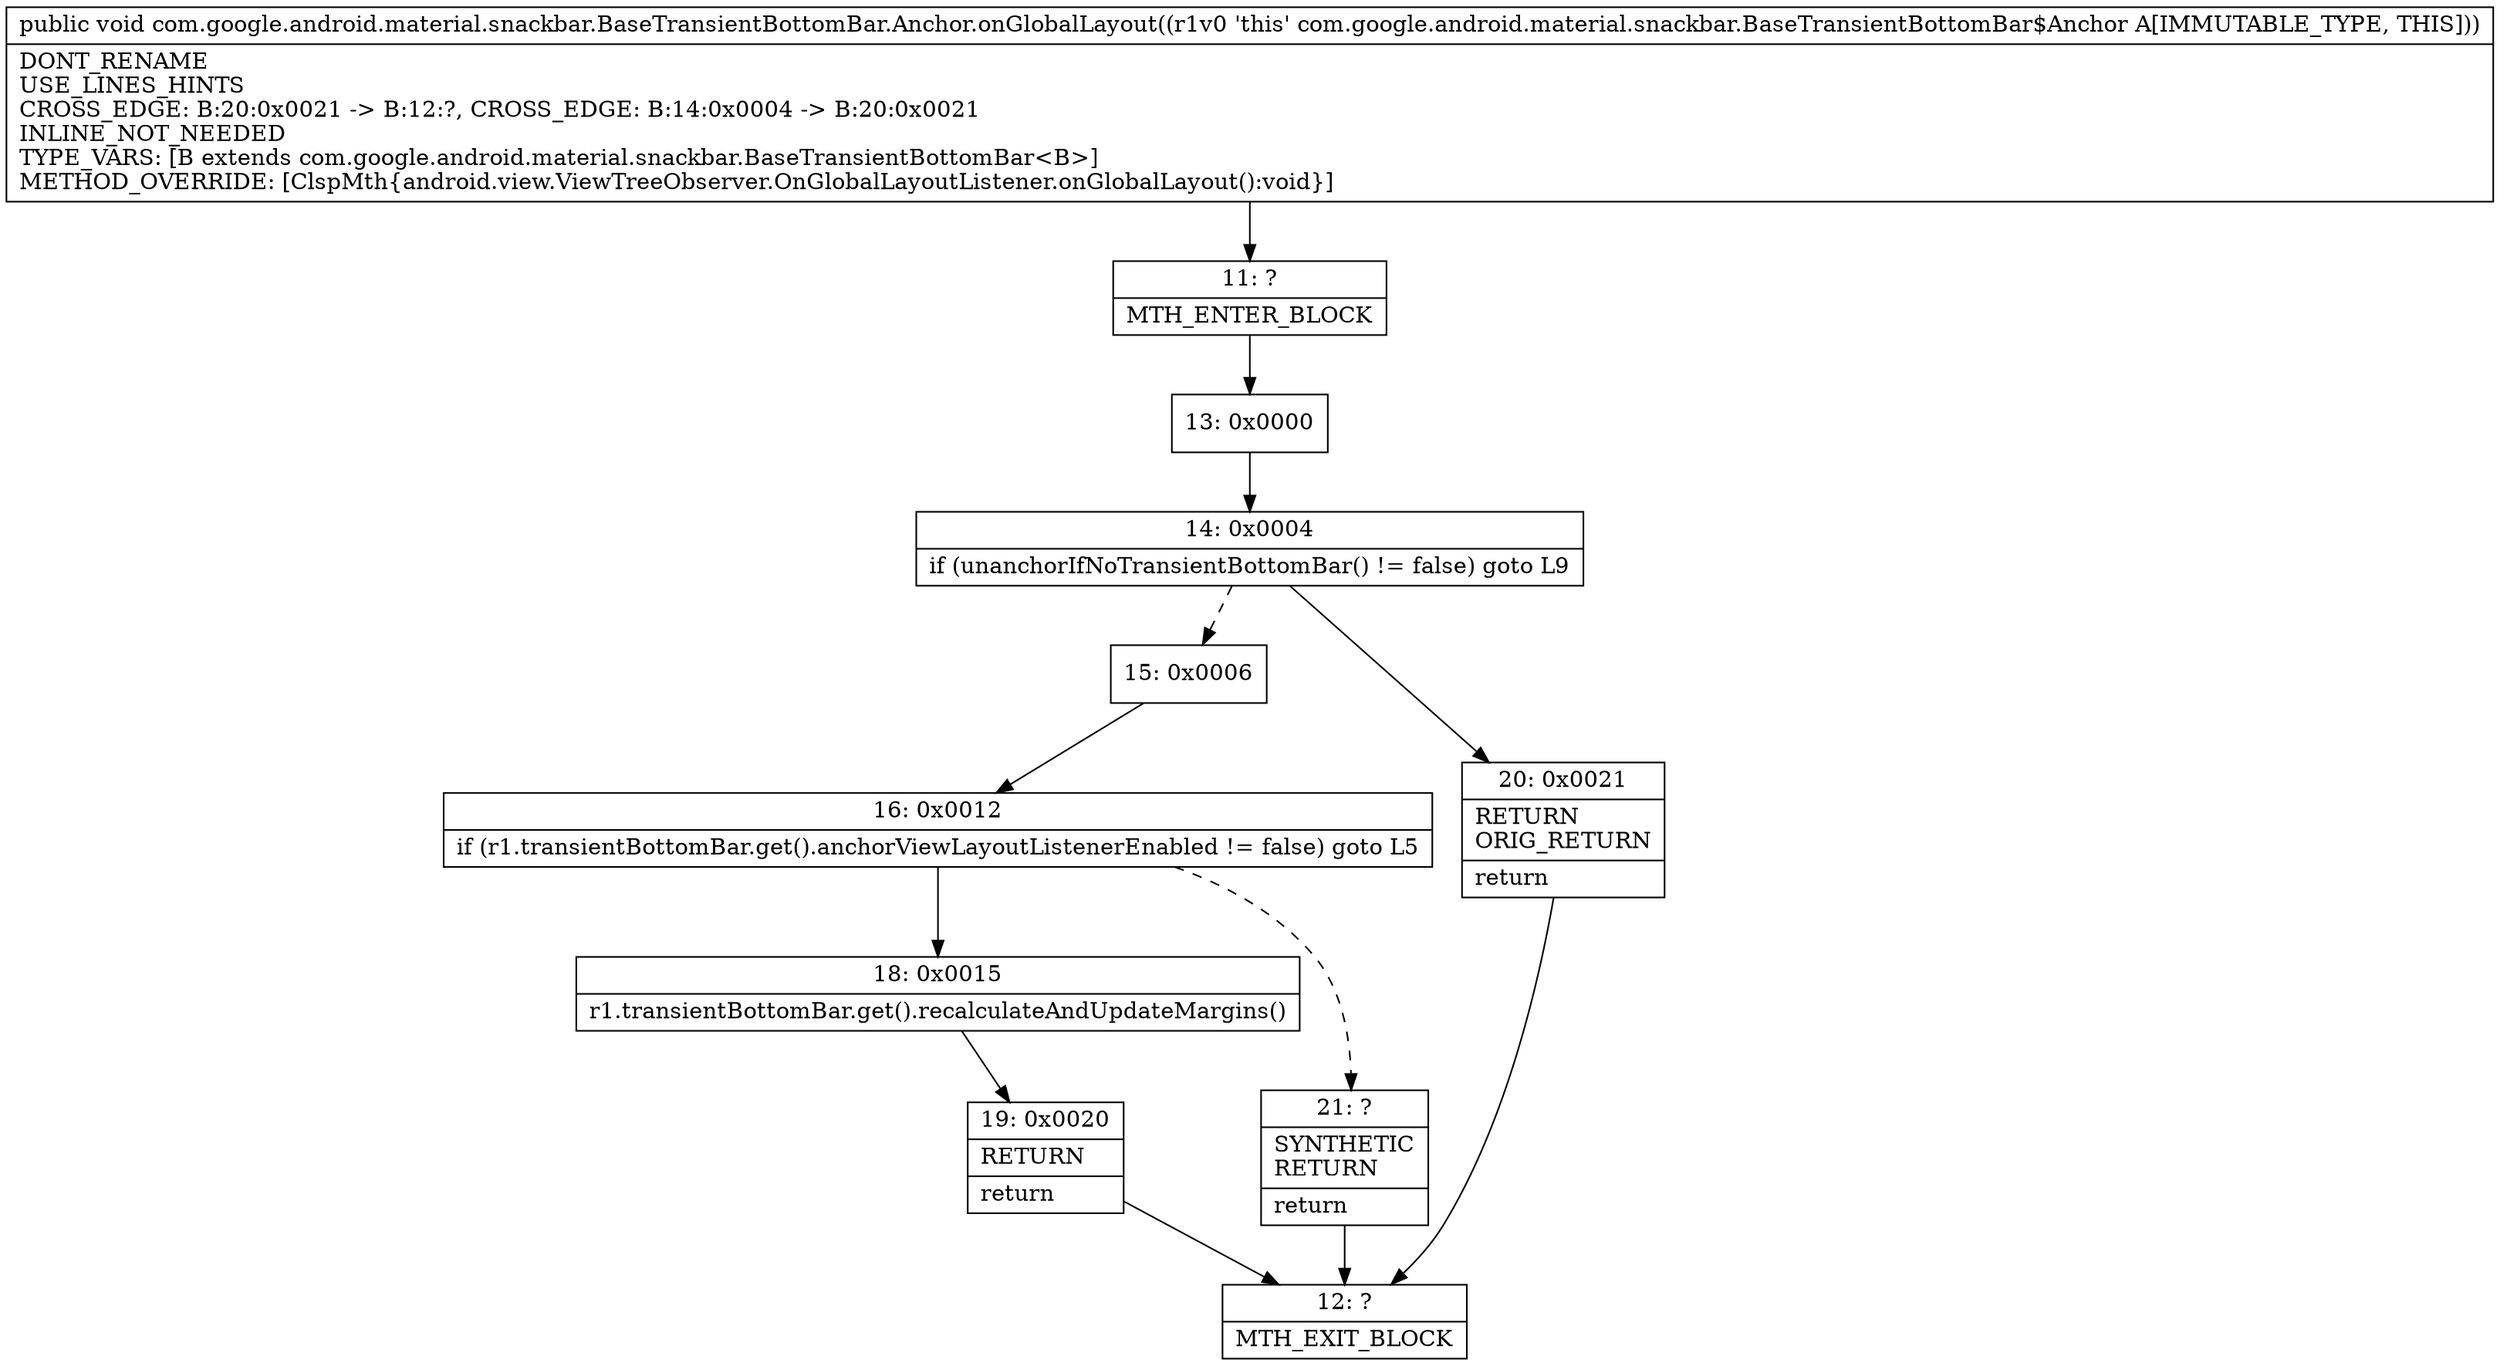 digraph "CFG forcom.google.android.material.snackbar.BaseTransientBottomBar.Anchor.onGlobalLayout()V" {
Node_11 [shape=record,label="{11\:\ ?|MTH_ENTER_BLOCK\l}"];
Node_13 [shape=record,label="{13\:\ 0x0000}"];
Node_14 [shape=record,label="{14\:\ 0x0004|if (unanchorIfNoTransientBottomBar() != false) goto L9\l}"];
Node_15 [shape=record,label="{15\:\ 0x0006}"];
Node_16 [shape=record,label="{16\:\ 0x0012|if (r1.transientBottomBar.get().anchorViewLayoutListenerEnabled != false) goto L5\l}"];
Node_18 [shape=record,label="{18\:\ 0x0015|r1.transientBottomBar.get().recalculateAndUpdateMargins()\l}"];
Node_19 [shape=record,label="{19\:\ 0x0020|RETURN\l|return\l}"];
Node_12 [shape=record,label="{12\:\ ?|MTH_EXIT_BLOCK\l}"];
Node_21 [shape=record,label="{21\:\ ?|SYNTHETIC\lRETURN\l|return\l}"];
Node_20 [shape=record,label="{20\:\ 0x0021|RETURN\lORIG_RETURN\l|return\l}"];
MethodNode[shape=record,label="{public void com.google.android.material.snackbar.BaseTransientBottomBar.Anchor.onGlobalLayout((r1v0 'this' com.google.android.material.snackbar.BaseTransientBottomBar$Anchor A[IMMUTABLE_TYPE, THIS]))  | DONT_RENAME\lUSE_LINES_HINTS\lCROSS_EDGE: B:20:0x0021 \-\> B:12:?, CROSS_EDGE: B:14:0x0004 \-\> B:20:0x0021\lINLINE_NOT_NEEDED\lTYPE_VARS: [B extends com.google.android.material.snackbar.BaseTransientBottomBar\<B\>]\lMETHOD_OVERRIDE: [ClspMth\{android.view.ViewTreeObserver.OnGlobalLayoutListener.onGlobalLayout():void\}]\l}"];
MethodNode -> Node_11;Node_11 -> Node_13;
Node_13 -> Node_14;
Node_14 -> Node_15[style=dashed];
Node_14 -> Node_20;
Node_15 -> Node_16;
Node_16 -> Node_18;
Node_16 -> Node_21[style=dashed];
Node_18 -> Node_19;
Node_19 -> Node_12;
Node_21 -> Node_12;
Node_20 -> Node_12;
}

